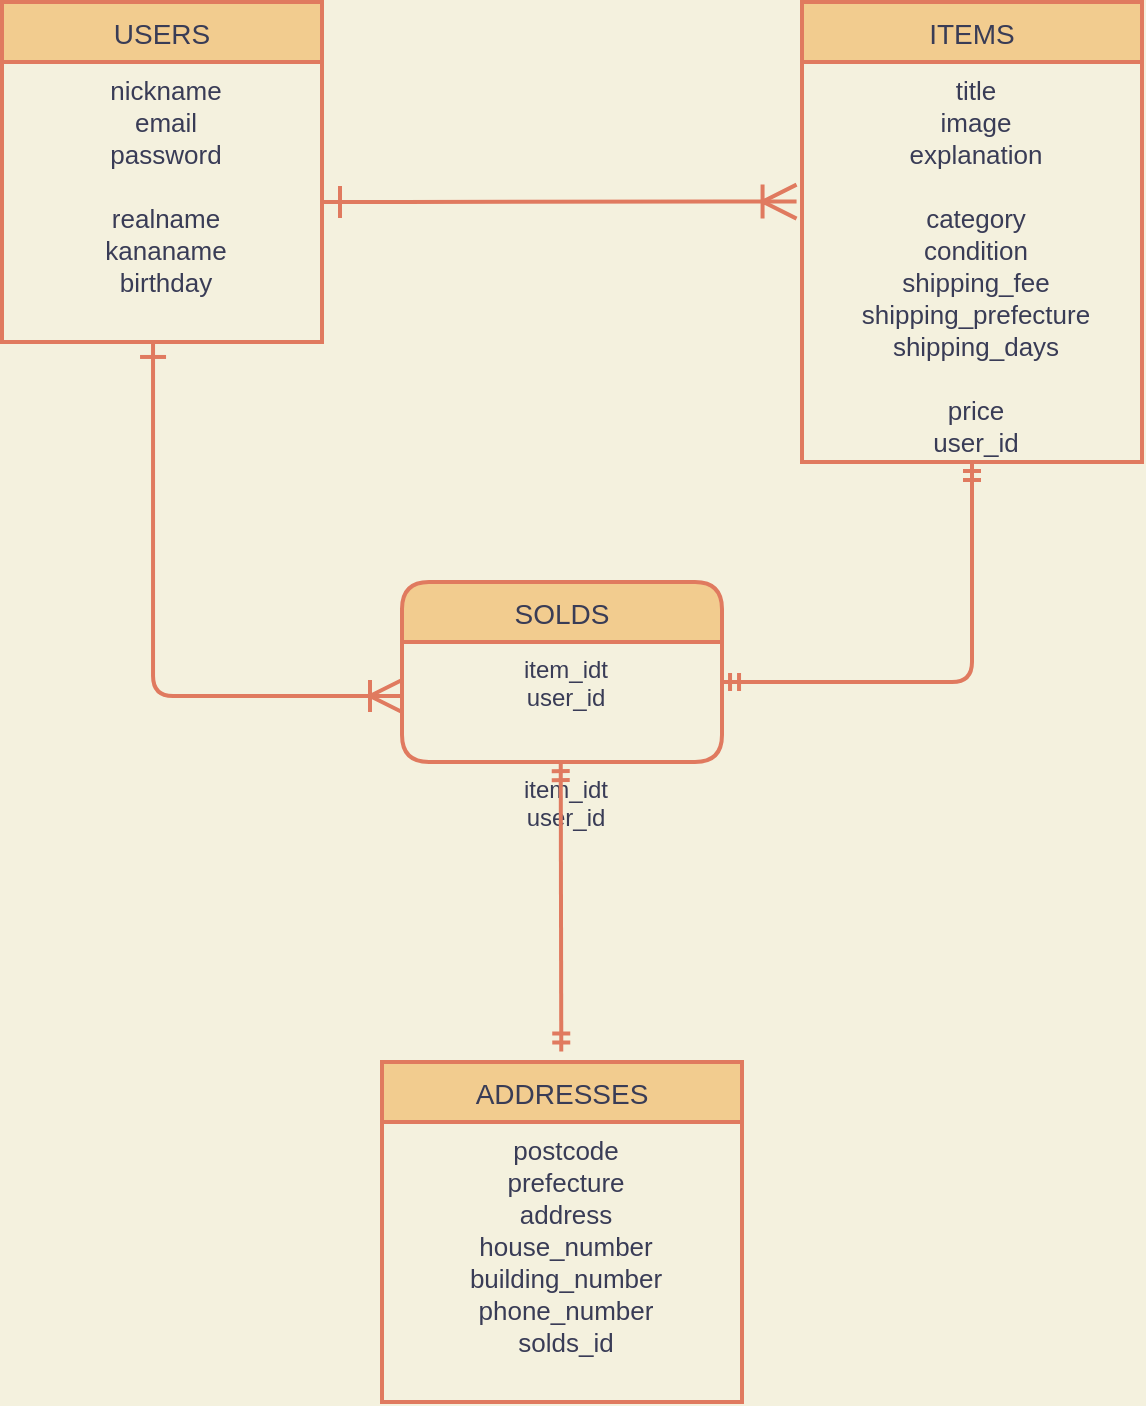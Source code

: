 <mxfile version="13.10.0" type="embed">
    <diagram id="_JM5KyisCDRZDTf7J8O1" name="Page-1">
        <mxGraphModel dx="1340" dy="1300" grid="1" gridSize="10" guides="1" tooltips="1" connect="0" arrows="1" fold="1" page="1" pageScale="1" pageWidth="850" pageHeight="1100" background="#F4F1DE" math="0" shadow="0">
            <root>
                <mxCell id="0"/>
                <mxCell id="1" parent="0"/>
                <mxCell id="9" value="USERS" style="swimlane;childLayout=stackLayout;horizontal=1;startSize=30;horizontalStack=0;fontSize=14;fontStyle=0;strokeWidth=2;resizeParent=0;resizeLast=1;shadow=0;dashed=0;align=center;fillColor=#F2CC8F;strokeColor=#E07A5F;fontColor=#393C56;" vertex="1" parent="1">
                    <mxGeometry x="140" y="260" width="160" height="170" as="geometry"/>
                </mxCell>
                <mxCell id="10" value="nickname&#10;email&#10;password&#10;&#10;realname&#10;kananame&#10;birthday" style="align=center;strokeColor=none;fillColor=none;spacingLeft=4;fontSize=13;verticalAlign=top;resizable=0;rotatable=0;part=1;fontColor=#393C56;" vertex="1" parent="9">
                    <mxGeometry y="30" width="160" height="140" as="geometry"/>
                </mxCell>
                <mxCell id="11" value="ITEMS" style="swimlane;childLayout=stackLayout;horizontal=1;startSize=30;horizontalStack=0;fontSize=14;fontStyle=0;strokeWidth=2;resizeParent=0;resizeLast=1;shadow=0;dashed=0;align=center;fillColor=#F2CC8F;strokeColor=#E07A5F;fontColor=#393C56;" vertex="1" parent="1">
                    <mxGeometry x="540" y="260" width="170" height="230" as="geometry"/>
                </mxCell>
                <mxCell id="12" value="title&#10;image&#10;explanation&#10;&#10;category&#10;condition&#10;shipping_fee&#10;shipping_prefecture&#10;shipping_days&#10;&#10;price&#10;user_id&#10;" style="align=center;strokeColor=none;fillColor=none;spacingLeft=4;fontSize=13;verticalAlign=top;resizable=0;rotatable=0;part=1;fontColor=#393C56;" vertex="1" parent="11">
                    <mxGeometry y="30" width="170" height="200" as="geometry"/>
                </mxCell>
                <mxCell id="14" value="ADDRESSES" style="swimlane;childLayout=stackLayout;horizontal=1;startSize=30;horizontalStack=0;fontSize=14;fontStyle=0;strokeWidth=2;resizeParent=0;resizeLast=1;shadow=0;dashed=0;align=center;fillColor=#F2CC8F;strokeColor=#E07A5F;fontColor=#393C56;" vertex="1" parent="1">
                    <mxGeometry x="330" y="790" width="180" height="170" as="geometry"/>
                </mxCell>
                <mxCell id="15" value="postcode&#10;prefecture&#10;address&#10;house_number&#10;building_number&#10;phone_number&#10;solds_id" style="align=center;strokeColor=none;fillColor=none;spacingLeft=4;fontSize=13;verticalAlign=top;resizable=0;rotatable=0;part=1;fontColor=#393C56;" vertex="1" parent="14">
                    <mxGeometry y="30" width="180" height="140" as="geometry"/>
                </mxCell>
                <mxCell id="27" value="" style="edgeStyle=entityRelationEdgeStyle;fontSize=12;html=1;endArrow=ERoneToMany;entryX=-0.016;entryY=0.349;entryDx=0;entryDy=0;entryPerimeter=0;fillColor=#F2CC8F;endFill=0;strokeColor=#E07A5F;strokeWidth=2;startArrow=ERone;startFill=0;endSize=14;sourcePerimeterSpacing=1;targetPerimeterSpacing=3;startSize=13;labelBackgroundColor=#F4F1DE;fontColor=#393C56;" edge="1" parent="1" source="10" target="12">
                    <mxGeometry width="100" height="100" relative="1" as="geometry">
                        <mxPoint x="303" y="360" as="sourcePoint"/>
                        <mxPoint x="440" y="400" as="targetPoint"/>
                    </mxGeometry>
                </mxCell>
                <mxCell id="28" value="" style="edgeStyle=orthogonalEdgeStyle;fontSize=12;html=1;endArrow=ERmandOne;startArrow=ERmandOne;strokeColor=#E07A5F;strokeWidth=2;entryX=0.5;entryY=1;entryDx=0;entryDy=0;labelBackgroundColor=#F4F1DE;fontColor=#393C56;exitX=0.997;exitY=0.333;exitDx=0;exitDy=0;exitPerimeter=0;" edge="1" parent="1" source="30" target="12">
                    <mxGeometry width="100" height="100" relative="1" as="geometry">
                        <mxPoint x="510" y="630" as="sourcePoint"/>
                        <mxPoint x="460" y="470" as="targetPoint"/>
                        <Array as="points">
                            <mxPoint x="625" y="600"/>
                        </Array>
                    </mxGeometry>
                </mxCell>
                <mxCell id="29" value="SOLDS" style="swimlane;childLayout=stackLayout;horizontal=1;startSize=30;horizontalStack=0;rounded=1;fontSize=14;fontStyle=0;strokeWidth=2;resizeParent=0;resizeLast=1;shadow=0;dashed=0;align=center;strokeColor=#E07A5F;fontColor=#393C56;fillColor=#F2CC8F;" vertex="1" parent="1">
                    <mxGeometry x="340" y="550" width="160" height="90" as="geometry"/>
                </mxCell>
                <mxCell id="30" value="item_idt&#10;user_id" style="align=center;strokeColor=none;fillColor=none;spacingLeft=4;fontSize=12;verticalAlign=top;resizable=0;rotatable=0;part=1;fontColor=#393C56;" vertex="1" parent="29">
                    <mxGeometry y="30" width="160" height="60" as="geometry"/>
                </mxCell>
                <mxCell id="36" value="item_idt&#10;user_id" style="align=center;strokeColor=none;fillColor=none;spacingLeft=4;fontSize=12;verticalAlign=top;resizable=0;rotatable=0;part=1;fontColor=#393C56;" vertex="1" parent="29">
                    <mxGeometry y="90" width="160" as="geometry"/>
                </mxCell>
                <mxCell id="33" value="" style="edgeStyle=elbowEdgeStyle;fontSize=12;html=1;endArrow=ERoneToMany;strokeColor=#E07A5F;fillColor=#F2CC8F;elbow=vertical;strokeWidth=2;entryX=0;entryY=0.455;entryDx=0;entryDy=0;entryPerimeter=0;startSize=10;endSize=13;exitX=0.472;exitY=1.007;exitDx=0;exitDy=0;exitPerimeter=0;startArrow=ERone;startFill=0;" edge="1" parent="1" source="10" target="30">
                    <mxGeometry width="100" height="100" relative="1" as="geometry">
                        <mxPoint x="215" y="434" as="sourcePoint"/>
                        <mxPoint x="300" y="630" as="targetPoint"/>
                        <Array as="points">
                            <mxPoint x="270" y="607"/>
                        </Array>
                    </mxGeometry>
                </mxCell>
                <mxCell id="34" value="" style="fontSize=12;html=1;endArrow=ERmandOne;startArrow=ERmandOne;strokeColor=#E07A5F;strokeWidth=2;fillColor=#F2CC8F;exitX=0.498;exitY=-0.031;exitDx=0;exitDy=0;exitPerimeter=0;entryX=0.496;entryY=1.001;entryDx=0;entryDy=0;entryPerimeter=0;" edge="1" parent="1" source="14" target="30">
                    <mxGeometry width="100" height="100" relative="1" as="geometry">
                        <mxPoint x="550" y="780" as="sourcePoint"/>
                        <mxPoint x="423" y="690" as="targetPoint"/>
                    </mxGeometry>
                </mxCell>
            </root>
        </mxGraphModel>
    </diagram>
</mxfile>